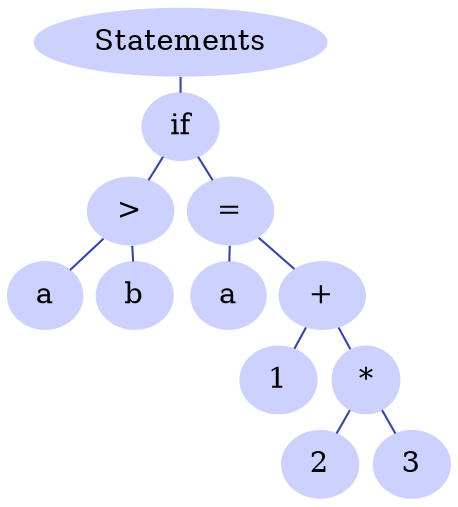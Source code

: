 digraph AST {
  ranksep="0.1";
  ratio=fill;
  nodesep="0.1";
  edge [color="0.650 0.700 0.700", arrowhead="none"];
  node [color="0.650 0.200 1.000", width="0.0", style=filled, height="0.0"];
  1 [label="Statements"];
  2 [label="if"];
  3 [label=">"];
  4 [label="a"];
  5 [label="b"];
  6 [label="="];
  7 [label="a"];
  8 [label="+"];
  9 [label="1"];
  10 [label="*"];
  11 [label="2"];
  12 [label="3"];
  1 -> 2;
  2 -> 3;
  3 -> 4;
  3 -> 5;
  2 -> 6;
  6 -> 7;
  6 -> 8;
  8 -> 9;
  8 -> 10;
  10 -> 11;
  10 -> 12;
}
